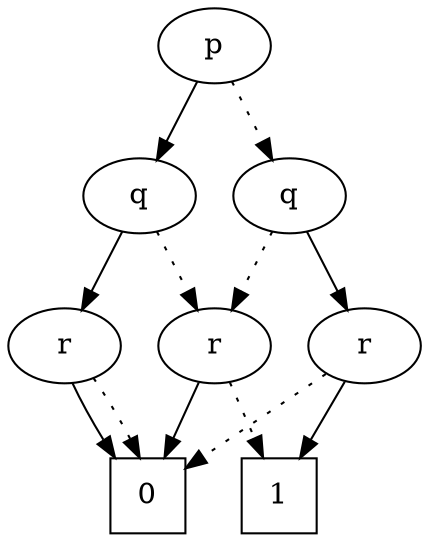 digraph zdd{
    q1 [label=q]
    q2 [label=q]
    r1 [label=r]
    r2 [label=r]
    r3 [label=r]
    0 [shape=square]
    1 [shape=square]

    p -> q1
    p -> q2 [style=dotted]
    q1 -> r1
    q1 -> r2 [style=dotted]
    q2 -> r3
    q2 -> r2 [style=dotted]
    r1 -> 0
    r1 -> 0 [style=dotted]
    r2 -> 0
    r2 -> 1 [style=dotted]
    r3 -> 1
    r3 -> 0 [style=dotted]

}
